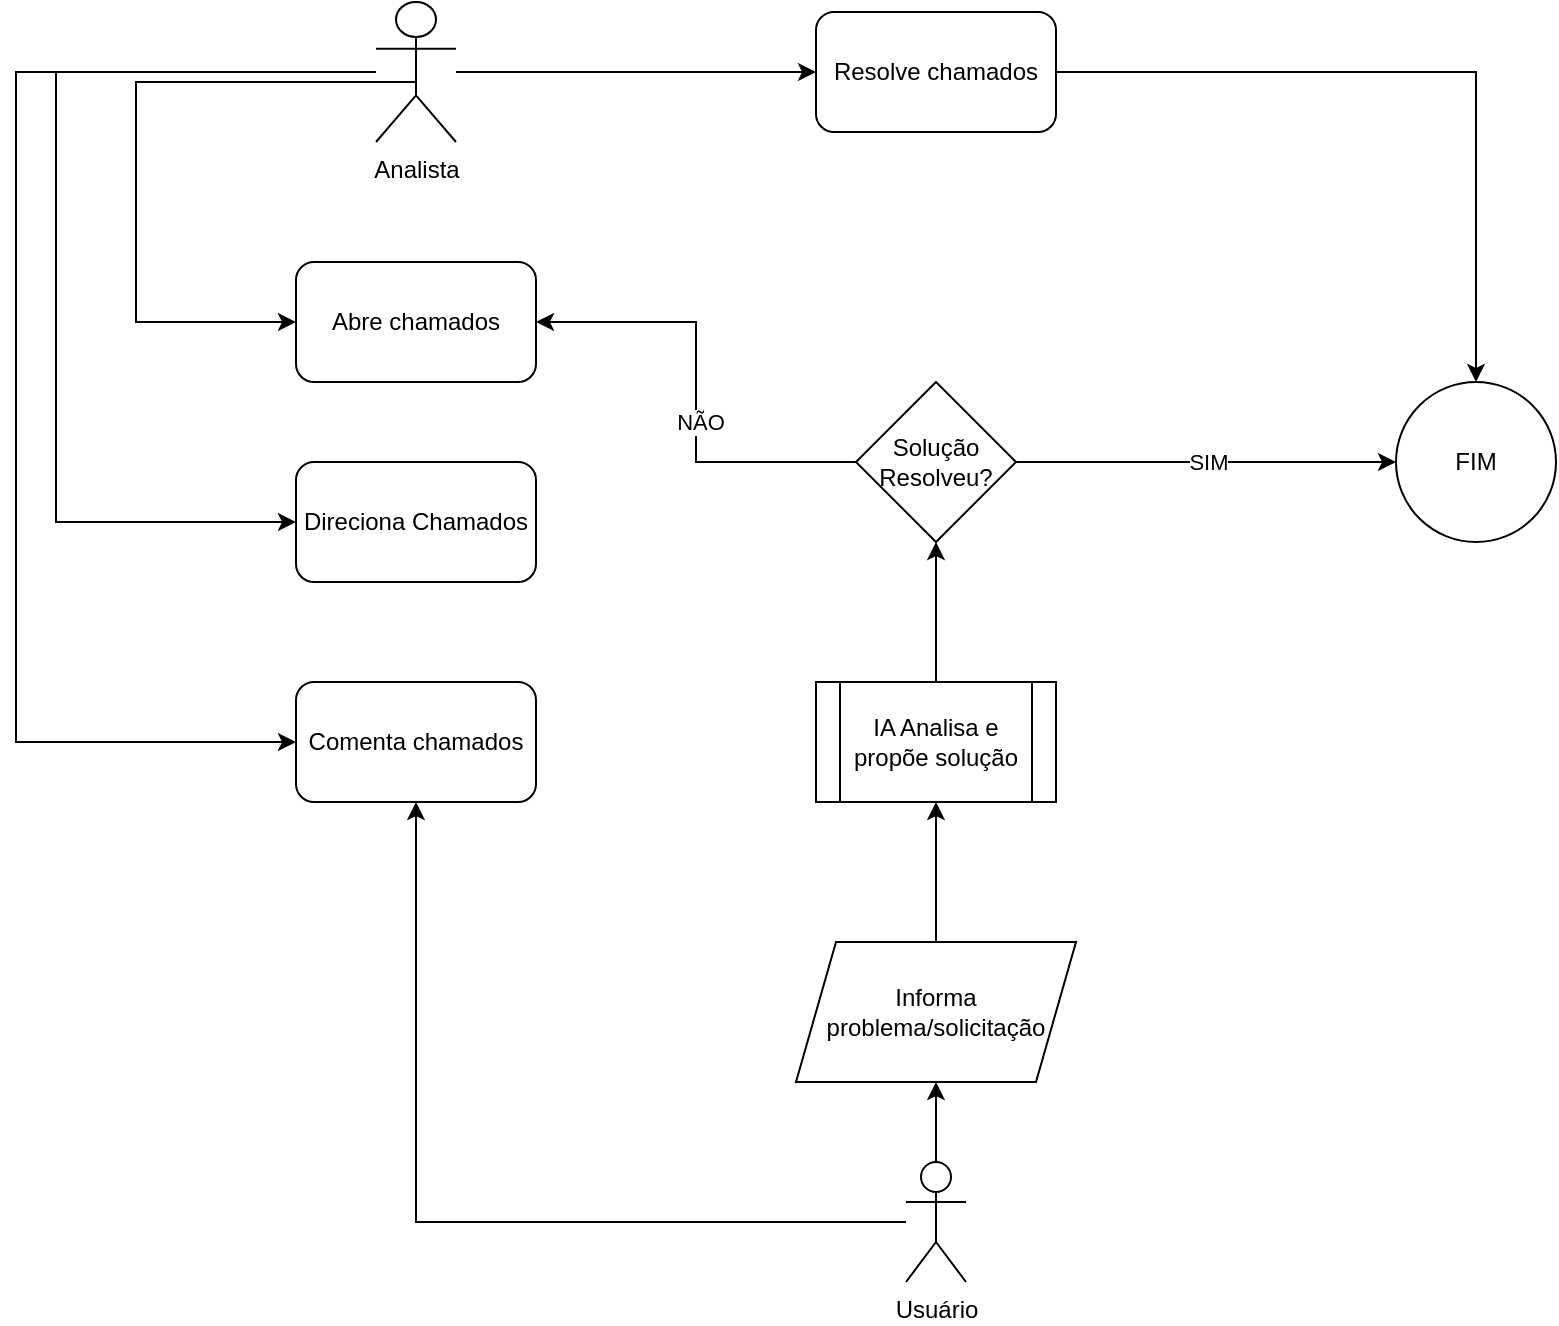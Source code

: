 <mxfile version="24.4.0" type="github">
  <diagram name="Página-1" id="1jUbaCHeEgqD6RrYQvez">
    <mxGraphModel dx="1370" dy="786" grid="1" gridSize="10" guides="1" tooltips="1" connect="1" arrows="1" fold="1" page="1" pageScale="1" pageWidth="827" pageHeight="1169" math="0" shadow="0">
      <root>
        <mxCell id="0" />
        <mxCell id="1" parent="0" />
        <mxCell id="W_cumP1oXJqkipA5J7kp-2" style="edgeStyle=orthogonalEdgeStyle;rounded=0;orthogonalLoop=1;jettySize=auto;html=1;exitX=0.5;exitY=0.5;exitDx=0;exitDy=0;exitPerimeter=0;" edge="1" parent="1" source="W_cumP1oXJqkipA5J7kp-1" target="W_cumP1oXJqkipA5J7kp-3">
          <mxGeometry relative="1" as="geometry">
            <mxPoint x="-160" y="150" as="targetPoint" />
            <Array as="points">
              <mxPoint x="220" y="90" />
              <mxPoint x="80" y="90" />
              <mxPoint x="80" y="210" />
            </Array>
          </mxGeometry>
        </mxCell>
        <mxCell id="W_cumP1oXJqkipA5J7kp-8" style="edgeStyle=orthogonalEdgeStyle;rounded=0;orthogonalLoop=1;jettySize=auto;html=1;" edge="1" parent="1" source="W_cumP1oXJqkipA5J7kp-1" target="W_cumP1oXJqkipA5J7kp-5">
          <mxGeometry relative="1" as="geometry">
            <Array as="points">
              <mxPoint x="40" y="85" />
              <mxPoint x="40" y="310" />
            </Array>
          </mxGeometry>
        </mxCell>
        <mxCell id="W_cumP1oXJqkipA5J7kp-10" style="edgeStyle=orthogonalEdgeStyle;rounded=0;orthogonalLoop=1;jettySize=auto;html=1;" edge="1" parent="1" source="W_cumP1oXJqkipA5J7kp-1" target="W_cumP1oXJqkipA5J7kp-6">
          <mxGeometry relative="1" as="geometry">
            <Array as="points">
              <mxPoint x="20" y="85" />
              <mxPoint x="20" y="420" />
            </Array>
          </mxGeometry>
        </mxCell>
        <mxCell id="W_cumP1oXJqkipA5J7kp-26" style="edgeStyle=orthogonalEdgeStyle;rounded=0;orthogonalLoop=1;jettySize=auto;html=1;entryX=0;entryY=0.5;entryDx=0;entryDy=0;" edge="1" parent="1" source="W_cumP1oXJqkipA5J7kp-1" target="W_cumP1oXJqkipA5J7kp-4">
          <mxGeometry relative="1" as="geometry" />
        </mxCell>
        <mxCell id="W_cumP1oXJqkipA5J7kp-1" value="Analista" style="shape=umlActor;verticalLabelPosition=bottom;verticalAlign=top;html=1;outlineConnect=0;" vertex="1" parent="1">
          <mxGeometry x="200" y="50" width="40" height="70" as="geometry" />
        </mxCell>
        <mxCell id="W_cumP1oXJqkipA5J7kp-3" value="Abre chamados" style="rounded=1;whiteSpace=wrap;html=1;" vertex="1" parent="1">
          <mxGeometry x="160" y="180" width="120" height="60" as="geometry" />
        </mxCell>
        <mxCell id="W_cumP1oXJqkipA5J7kp-27" style="edgeStyle=orthogonalEdgeStyle;rounded=0;orthogonalLoop=1;jettySize=auto;html=1;entryX=0.5;entryY=0;entryDx=0;entryDy=0;" edge="1" parent="1" source="W_cumP1oXJqkipA5J7kp-4" target="W_cumP1oXJqkipA5J7kp-18">
          <mxGeometry relative="1" as="geometry" />
        </mxCell>
        <mxCell id="W_cumP1oXJqkipA5J7kp-4" value="Resolve chamados" style="rounded=1;whiteSpace=wrap;html=1;" vertex="1" parent="1">
          <mxGeometry x="420" y="55" width="120" height="60" as="geometry" />
        </mxCell>
        <mxCell id="W_cumP1oXJqkipA5J7kp-5" value="Direciona Chamados" style="rounded=1;whiteSpace=wrap;html=1;" vertex="1" parent="1">
          <mxGeometry x="160" y="280" width="120" height="60" as="geometry" />
        </mxCell>
        <mxCell id="W_cumP1oXJqkipA5J7kp-6" value="Comenta chamados" style="rounded=1;whiteSpace=wrap;html=1;" vertex="1" parent="1">
          <mxGeometry x="160" y="390" width="120" height="60" as="geometry" />
        </mxCell>
        <mxCell id="W_cumP1oXJqkipA5J7kp-13" style="edgeStyle=orthogonalEdgeStyle;rounded=0;orthogonalLoop=1;jettySize=auto;html=1;" edge="1" parent="1" source="W_cumP1oXJqkipA5J7kp-11" target="W_cumP1oXJqkipA5J7kp-6">
          <mxGeometry relative="1" as="geometry" />
        </mxCell>
        <mxCell id="W_cumP1oXJqkipA5J7kp-15" style="edgeStyle=orthogonalEdgeStyle;rounded=0;orthogonalLoop=1;jettySize=auto;html=1;" edge="1" parent="1" source="W_cumP1oXJqkipA5J7kp-11" target="W_cumP1oXJqkipA5J7kp-14">
          <mxGeometry relative="1" as="geometry" />
        </mxCell>
        <mxCell id="W_cumP1oXJqkipA5J7kp-11" value="Usuário" style="shape=umlActor;verticalLabelPosition=bottom;verticalAlign=top;html=1;outlineConnect=0;" vertex="1" parent="1">
          <mxGeometry x="465" y="630" width="30" height="60" as="geometry" />
        </mxCell>
        <mxCell id="W_cumP1oXJqkipA5J7kp-23" style="edgeStyle=orthogonalEdgeStyle;rounded=0;orthogonalLoop=1;jettySize=auto;html=1;entryX=0.5;entryY=1;entryDx=0;entryDy=0;" edge="1" parent="1" source="W_cumP1oXJqkipA5J7kp-14" target="W_cumP1oXJqkipA5J7kp-16">
          <mxGeometry relative="1" as="geometry" />
        </mxCell>
        <mxCell id="W_cumP1oXJqkipA5J7kp-14" value="Informa problema/solicitação" style="shape=parallelogram;perimeter=parallelogramPerimeter;whiteSpace=wrap;html=1;fixedSize=1;" vertex="1" parent="1">
          <mxGeometry x="410" y="520" width="140" height="70" as="geometry" />
        </mxCell>
        <mxCell id="W_cumP1oXJqkipA5J7kp-24" style="edgeStyle=orthogonalEdgeStyle;rounded=0;orthogonalLoop=1;jettySize=auto;html=1;" edge="1" parent="1" source="W_cumP1oXJqkipA5J7kp-16" target="W_cumP1oXJqkipA5J7kp-17">
          <mxGeometry relative="1" as="geometry" />
        </mxCell>
        <mxCell id="W_cumP1oXJqkipA5J7kp-16" value="IA Analisa e propõe solução" style="shape=process;whiteSpace=wrap;html=1;backgroundOutline=1;" vertex="1" parent="1">
          <mxGeometry x="420" y="390" width="120" height="60" as="geometry" />
        </mxCell>
        <mxCell id="W_cumP1oXJqkipA5J7kp-19" style="edgeStyle=orthogonalEdgeStyle;rounded=0;orthogonalLoop=1;jettySize=auto;html=1;" edge="1" parent="1" source="W_cumP1oXJqkipA5J7kp-17" target="W_cumP1oXJqkipA5J7kp-18">
          <mxGeometry relative="1" as="geometry">
            <Array as="points">
              <mxPoint x="650" y="280" />
              <mxPoint x="650" y="280" />
            </Array>
          </mxGeometry>
        </mxCell>
        <mxCell id="W_cumP1oXJqkipA5J7kp-20" value="SIM" style="edgeLabel;html=1;align=center;verticalAlign=middle;resizable=0;points=[];" vertex="1" connectable="0" parent="W_cumP1oXJqkipA5J7kp-19">
          <mxGeometry x="0.013" relative="1" as="geometry">
            <mxPoint as="offset" />
          </mxGeometry>
        </mxCell>
        <mxCell id="W_cumP1oXJqkipA5J7kp-21" style="edgeStyle=orthogonalEdgeStyle;rounded=0;orthogonalLoop=1;jettySize=auto;html=1;" edge="1" parent="1" source="W_cumP1oXJqkipA5J7kp-17" target="W_cumP1oXJqkipA5J7kp-3">
          <mxGeometry relative="1" as="geometry" />
        </mxCell>
        <mxCell id="W_cumP1oXJqkipA5J7kp-22" value="NÃO" style="edgeLabel;html=1;align=center;verticalAlign=middle;resizable=0;points=[];" vertex="1" connectable="0" parent="W_cumP1oXJqkipA5J7kp-21">
          <mxGeometry x="-0.13" y="-2" relative="1" as="geometry">
            <mxPoint as="offset" />
          </mxGeometry>
        </mxCell>
        <mxCell id="W_cumP1oXJqkipA5J7kp-17" value="Solução Resolveu?" style="rhombus;whiteSpace=wrap;html=1;" vertex="1" parent="1">
          <mxGeometry x="440" y="240" width="80" height="80" as="geometry" />
        </mxCell>
        <mxCell id="W_cumP1oXJqkipA5J7kp-18" value="FIM" style="ellipse;whiteSpace=wrap;html=1;aspect=fixed;" vertex="1" parent="1">
          <mxGeometry x="710" y="240" width="80" height="80" as="geometry" />
        </mxCell>
      </root>
    </mxGraphModel>
  </diagram>
</mxfile>
